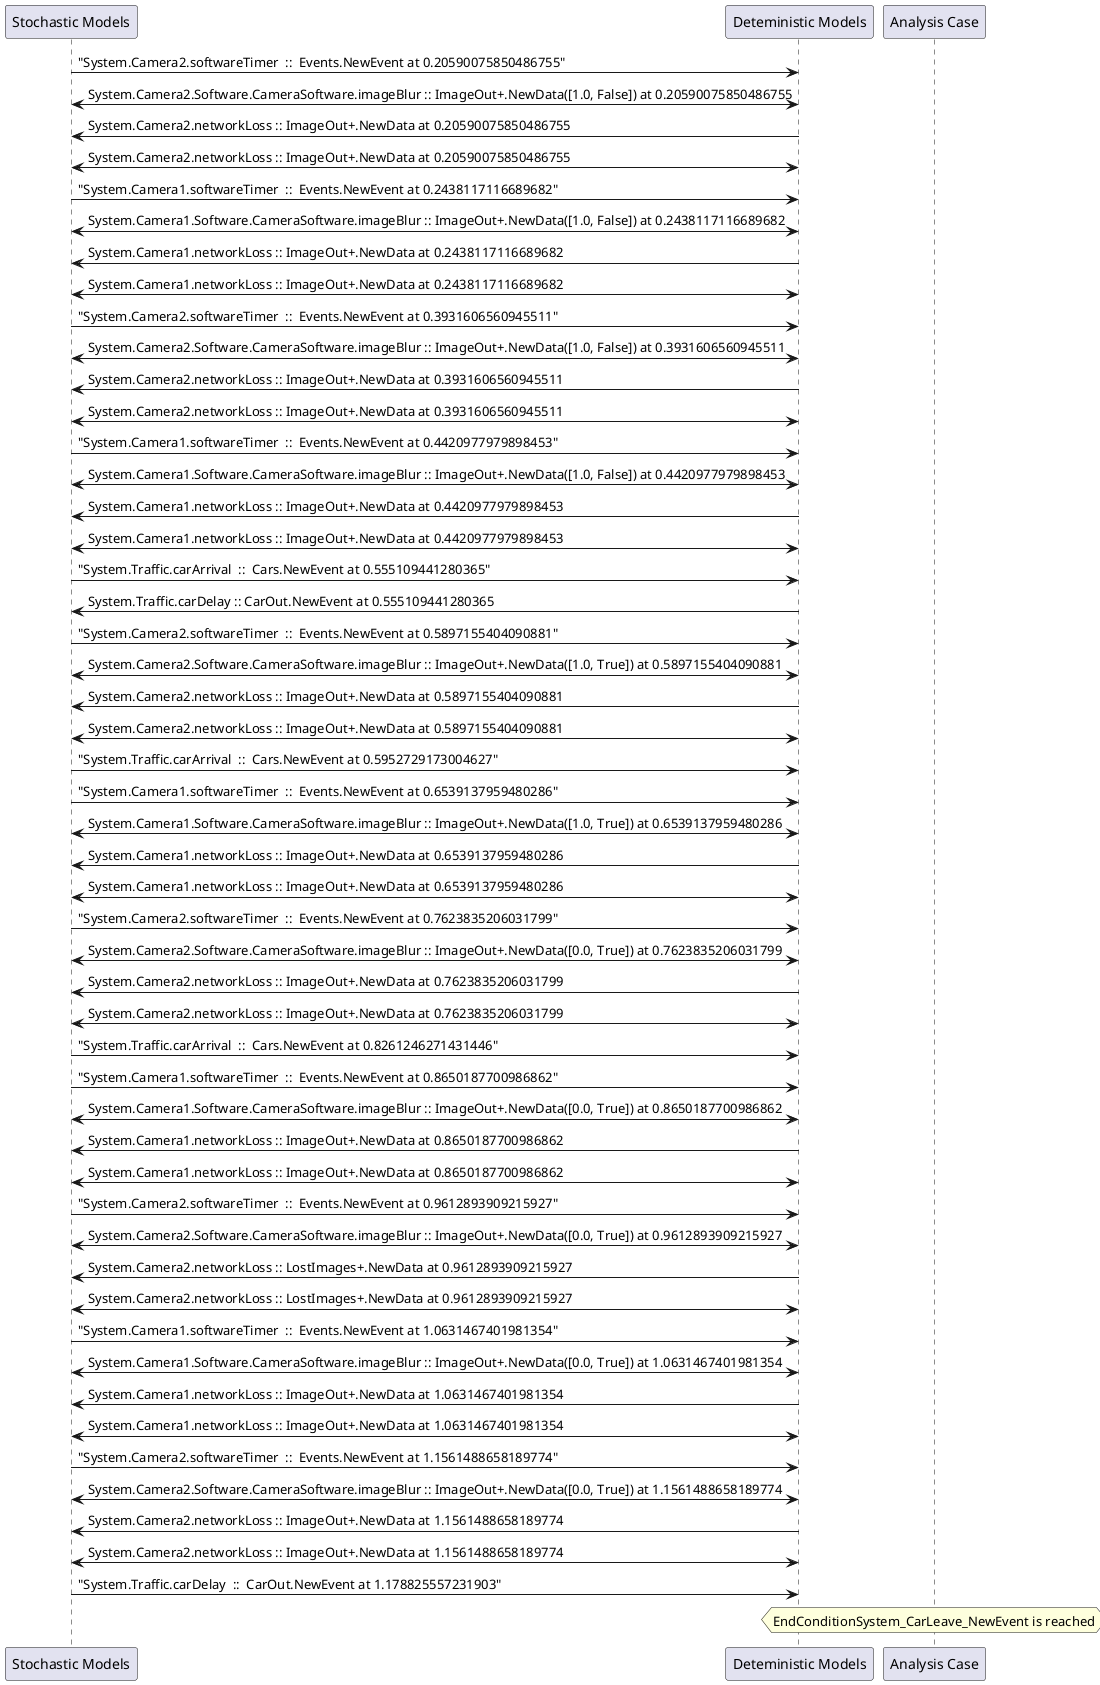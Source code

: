 
	@startuml
	participant "Stochastic Models" as stochmodel
	participant "Deteministic Models" as detmodel
	participant "Analysis Case" as analysis
	{11510_stop} stochmodel -> detmodel : "System.Camera2.softwareTimer  ::  Events.NewEvent at 0.20590075850486755"
detmodel <-> stochmodel : System.Camera2.Software.CameraSoftware.imageBlur :: ImageOut+.NewData([1.0, False]) at 0.20590075850486755
detmodel -> stochmodel : System.Camera2.networkLoss :: ImageOut+.NewData at 0.20590075850486755
detmodel <-> stochmodel : System.Camera2.networkLoss :: ImageOut+.NewData at 0.20590075850486755
{11495_stop} stochmodel -> detmodel : "System.Camera1.softwareTimer  ::  Events.NewEvent at 0.2438117116689682"
detmodel <-> stochmodel : System.Camera1.Software.CameraSoftware.imageBlur :: ImageOut+.NewData([1.0, False]) at 0.2438117116689682
detmodel -> stochmodel : System.Camera1.networkLoss :: ImageOut+.NewData at 0.2438117116689682
detmodel <-> stochmodel : System.Camera1.networkLoss :: ImageOut+.NewData at 0.2438117116689682
{11511_stop} stochmodel -> detmodel : "System.Camera2.softwareTimer  ::  Events.NewEvent at 0.3931606560945511"
detmodel <-> stochmodel : System.Camera2.Software.CameraSoftware.imageBlur :: ImageOut+.NewData([1.0, False]) at 0.3931606560945511
detmodel -> stochmodel : System.Camera2.networkLoss :: ImageOut+.NewData at 0.3931606560945511
detmodel <-> stochmodel : System.Camera2.networkLoss :: ImageOut+.NewData at 0.3931606560945511
{11496_stop} stochmodel -> detmodel : "System.Camera1.softwareTimer  ::  Events.NewEvent at 0.4420977979898453"
detmodel <-> stochmodel : System.Camera1.Software.CameraSoftware.imageBlur :: ImageOut+.NewData([1.0, False]) at 0.4420977979898453
detmodel -> stochmodel : System.Camera1.networkLoss :: ImageOut+.NewData at 0.4420977979898453
detmodel <-> stochmodel : System.Camera1.networkLoss :: ImageOut+.NewData at 0.4420977979898453
{11526_stop} stochmodel -> detmodel : "System.Traffic.carArrival  ::  Cars.NewEvent at 0.555109441280365"
{11536_start} detmodel -> stochmodel : System.Traffic.carDelay :: CarOut.NewEvent at 0.555109441280365
{11512_stop} stochmodel -> detmodel : "System.Camera2.softwareTimer  ::  Events.NewEvent at 0.5897155404090881"
detmodel <-> stochmodel : System.Camera2.Software.CameraSoftware.imageBlur :: ImageOut+.NewData([1.0, True]) at 0.5897155404090881
detmodel -> stochmodel : System.Camera2.networkLoss :: ImageOut+.NewData at 0.5897155404090881
detmodel <-> stochmodel : System.Camera2.networkLoss :: ImageOut+.NewData at 0.5897155404090881
{11527_stop} stochmodel -> detmodel : "System.Traffic.carArrival  ::  Cars.NewEvent at 0.5952729173004627"
{11497_stop} stochmodel -> detmodel : "System.Camera1.softwareTimer  ::  Events.NewEvent at 0.6539137959480286"
detmodel <-> stochmodel : System.Camera1.Software.CameraSoftware.imageBlur :: ImageOut+.NewData([1.0, True]) at 0.6539137959480286
detmodel -> stochmodel : System.Camera1.networkLoss :: ImageOut+.NewData at 0.6539137959480286
detmodel <-> stochmodel : System.Camera1.networkLoss :: ImageOut+.NewData at 0.6539137959480286
{11513_stop} stochmodel -> detmodel : "System.Camera2.softwareTimer  ::  Events.NewEvent at 0.7623835206031799"
detmodel <-> stochmodel : System.Camera2.Software.CameraSoftware.imageBlur :: ImageOut+.NewData([0.0, True]) at 0.7623835206031799
detmodel -> stochmodel : System.Camera2.networkLoss :: ImageOut+.NewData at 0.7623835206031799
detmodel <-> stochmodel : System.Camera2.networkLoss :: ImageOut+.NewData at 0.7623835206031799
{11528_stop} stochmodel -> detmodel : "System.Traffic.carArrival  ::  Cars.NewEvent at 0.8261246271431446"
{11498_stop} stochmodel -> detmodel : "System.Camera1.softwareTimer  ::  Events.NewEvent at 0.8650187700986862"
detmodel <-> stochmodel : System.Camera1.Software.CameraSoftware.imageBlur :: ImageOut+.NewData([0.0, True]) at 0.8650187700986862
detmodel -> stochmodel : System.Camera1.networkLoss :: ImageOut+.NewData at 0.8650187700986862
detmodel <-> stochmodel : System.Camera1.networkLoss :: ImageOut+.NewData at 0.8650187700986862
{11514_stop} stochmodel -> detmodel : "System.Camera2.softwareTimer  ::  Events.NewEvent at 0.9612893909215927"
detmodel <-> stochmodel : System.Camera2.Software.CameraSoftware.imageBlur :: ImageOut+.NewData([0.0, True]) at 0.9612893909215927
detmodel -> stochmodel : System.Camera2.networkLoss :: LostImages+.NewData at 0.9612893909215927
detmodel <-> stochmodel : System.Camera2.networkLoss :: LostImages+.NewData at 0.9612893909215927
{11499_stop} stochmodel -> detmodel : "System.Camera1.softwareTimer  ::  Events.NewEvent at 1.0631467401981354"
detmodel <-> stochmodel : System.Camera1.Software.CameraSoftware.imageBlur :: ImageOut+.NewData([0.0, True]) at 1.0631467401981354
detmodel -> stochmodel : System.Camera1.networkLoss :: ImageOut+.NewData at 1.0631467401981354
detmodel <-> stochmodel : System.Camera1.networkLoss :: ImageOut+.NewData at 1.0631467401981354
{11515_stop} stochmodel -> detmodel : "System.Camera2.softwareTimer  ::  Events.NewEvent at 1.1561488658189774"
detmodel <-> stochmodel : System.Camera2.Software.CameraSoftware.imageBlur :: ImageOut+.NewData([0.0, True]) at 1.1561488658189774
detmodel -> stochmodel : System.Camera2.networkLoss :: ImageOut+.NewData at 1.1561488658189774
detmodel <-> stochmodel : System.Camera2.networkLoss :: ImageOut+.NewData at 1.1561488658189774
{11536_stop} stochmodel -> detmodel : "System.Traffic.carDelay  ::  CarOut.NewEvent at 1.178825557231903"
{11536_start} <-> {11536_stop} : delay
hnote over analysis 
EndConditionSystem_CarLeave_NewEvent is reached
endnote
@enduml